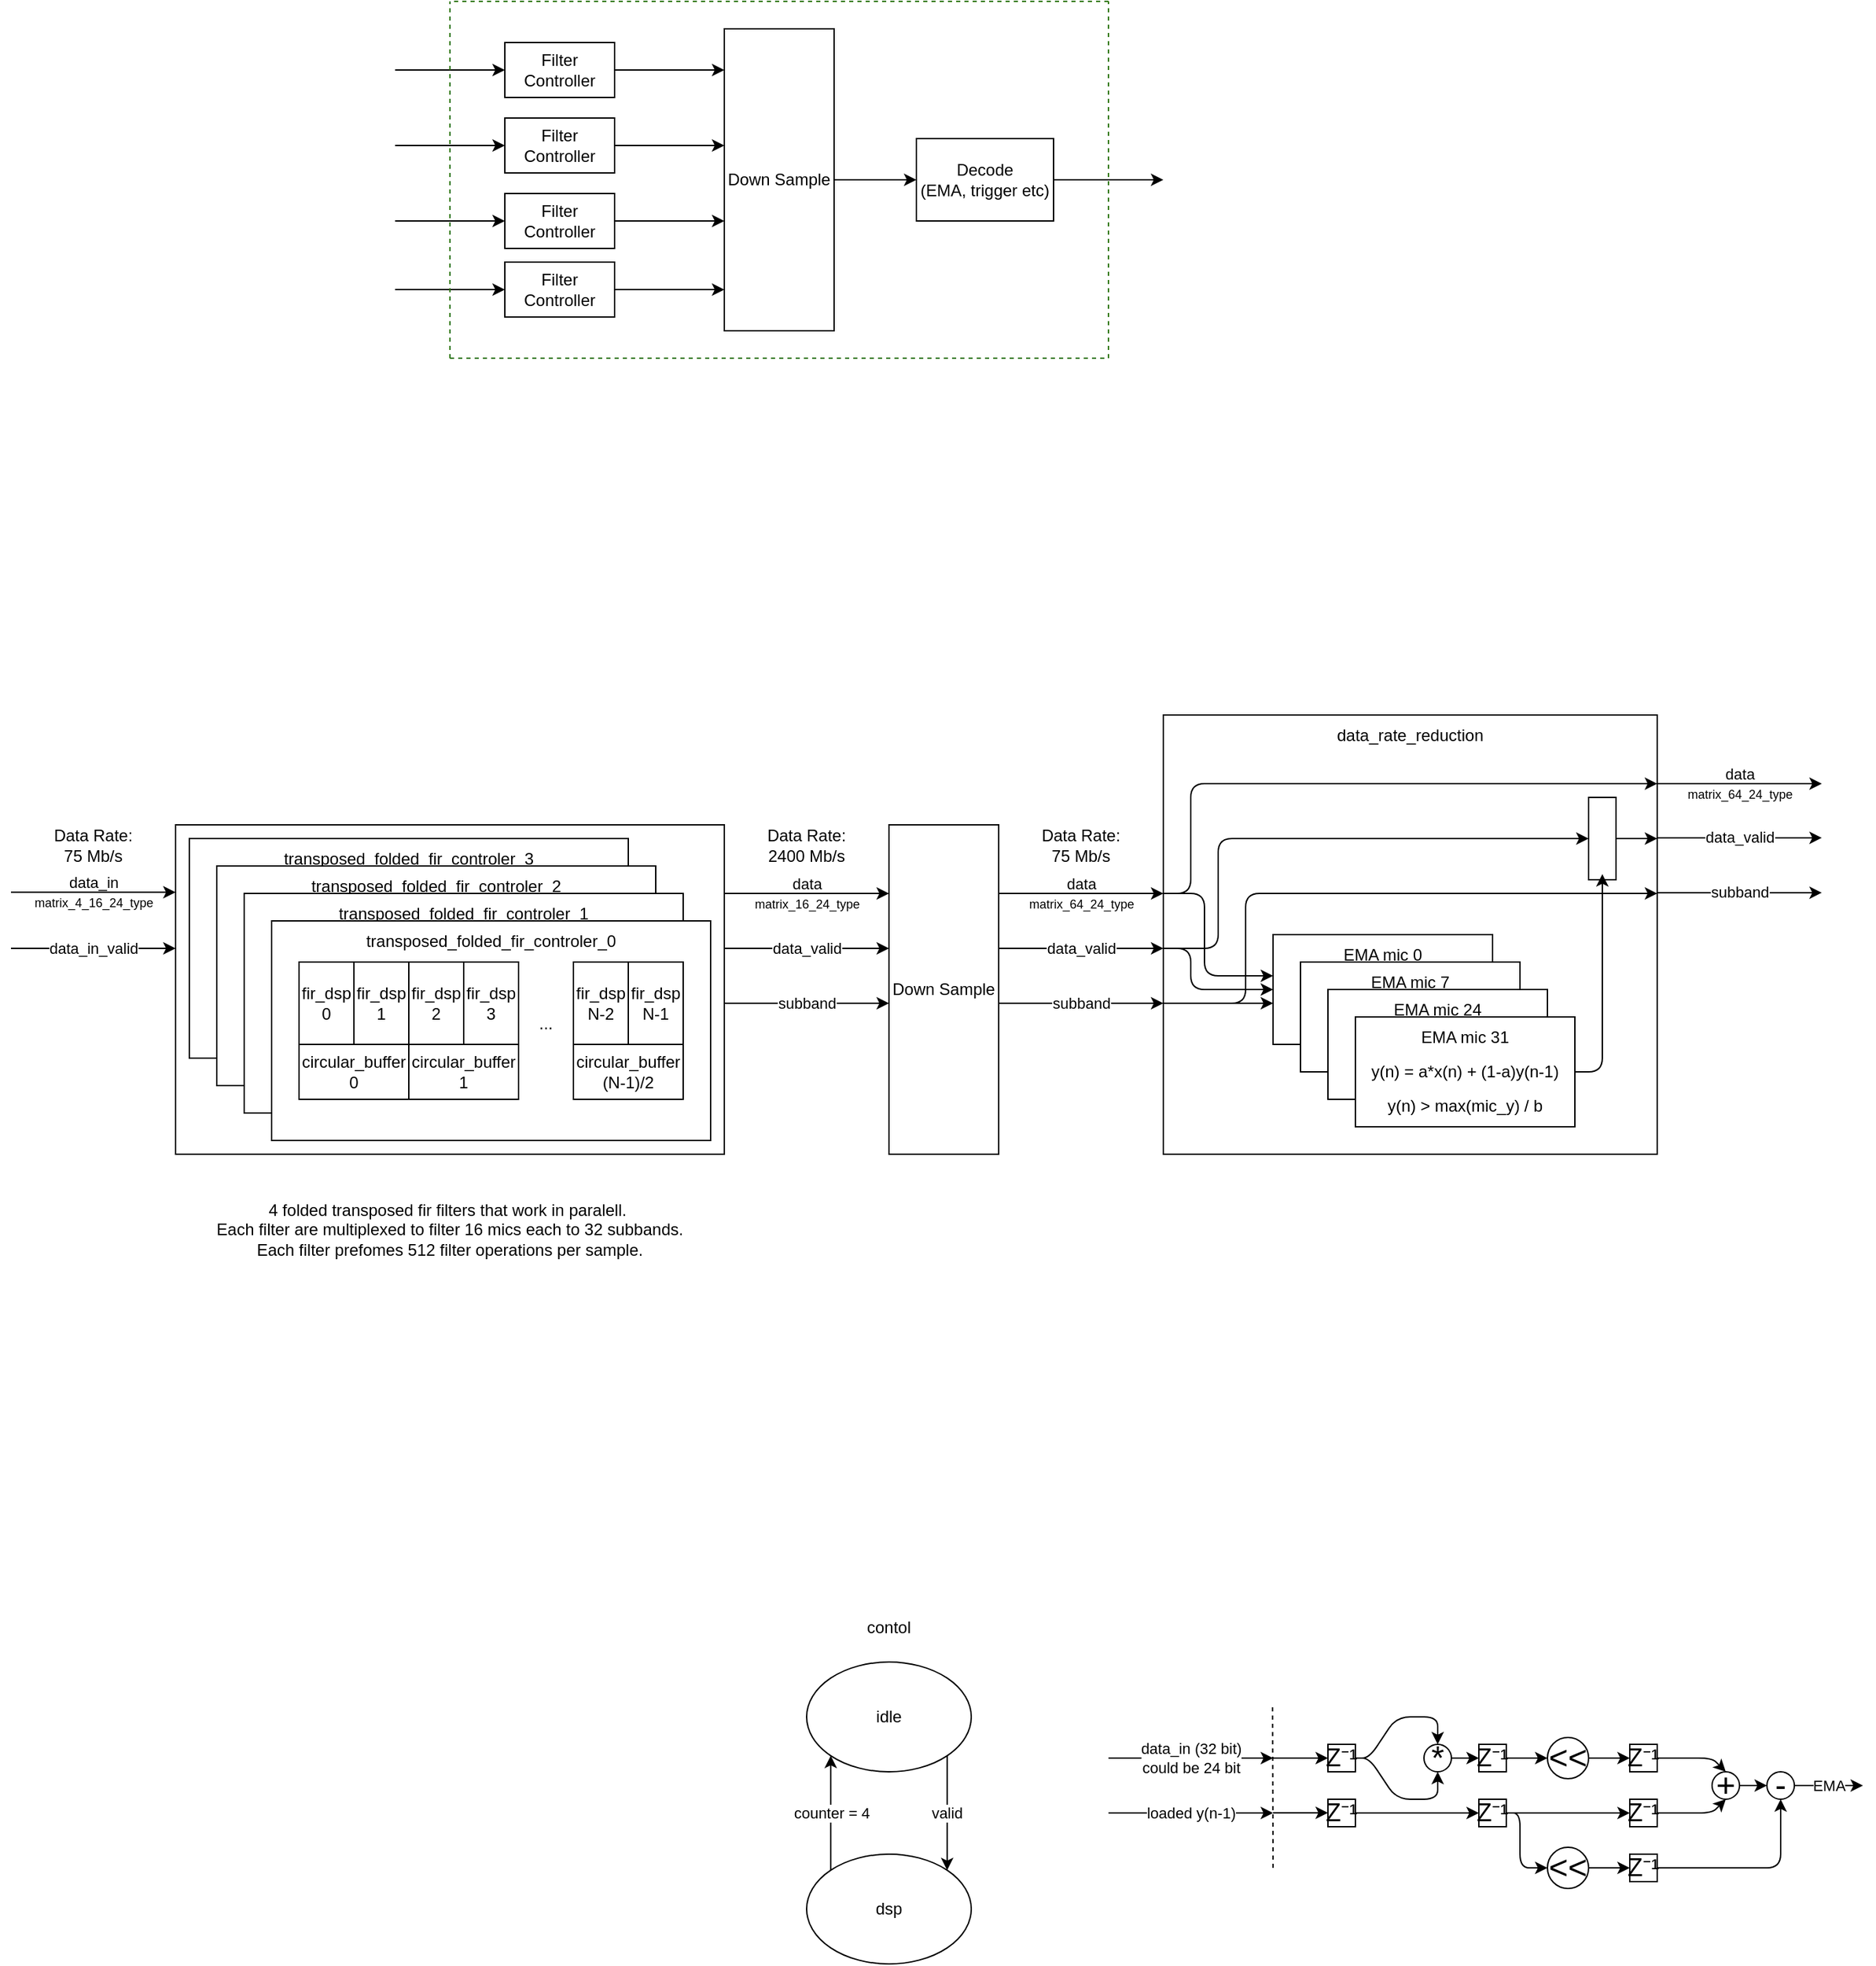 <mxfile>
    <diagram id="MvCEYH_XK5sE-I13OhJE" name="Page-1">
        <mxGraphModel dx="1256" dy="1040" grid="1" gridSize="10" guides="1" tooltips="1" connect="1" arrows="1" fold="1" page="1" pageScale="1" pageWidth="1920" pageHeight="1200" math="0" shadow="0">
            <root>
                <mxCell id="0"/>
                <mxCell id="1" parent="0"/>
                <mxCell id="140" value="" style="rounded=0;whiteSpace=wrap;html=1;" vertex="1" parent="1">
                    <mxGeometry x="880" y="600" width="360" height="320" as="geometry"/>
                </mxCell>
                <mxCell id="85" value="" style="rounded=0;whiteSpace=wrap;html=1;strokeColor=light-dark(#000000,#B3B3B3);" parent="1" vertex="1">
                    <mxGeometry x="160" y="680" width="400" height="240" as="geometry"/>
                </mxCell>
                <mxCell id="2" value="" style="edgeStyle=none;html=1;" parent="1" target="4" edge="1">
                    <mxGeometry relative="1" as="geometry">
                        <mxPoint x="320" y="130" as="sourcePoint"/>
                    </mxGeometry>
                </mxCell>
                <mxCell id="3" value="" style="edgeStyle=none;html=1;" parent="1" source="4" edge="1">
                    <mxGeometry relative="1" as="geometry">
                        <mxPoint x="560" y="130" as="targetPoint"/>
                    </mxGeometry>
                </mxCell>
                <mxCell id="4" value="Filter Controller" style="rounded=0;whiteSpace=wrap;html=1;" parent="1" vertex="1">
                    <mxGeometry x="400" y="110" width="80" height="40" as="geometry"/>
                </mxCell>
                <mxCell id="5" value="" style="edgeStyle=none;html=1;" parent="1" source="6" target="8" edge="1">
                    <mxGeometry relative="1" as="geometry"/>
                </mxCell>
                <mxCell id="6" value="Down Sample" style="rounded=0;whiteSpace=wrap;html=1;" parent="1" vertex="1">
                    <mxGeometry x="560" y="100" width="80" height="220" as="geometry"/>
                </mxCell>
                <mxCell id="7" value="" style="edgeStyle=none;html=1;" parent="1" source="8" edge="1">
                    <mxGeometry relative="1" as="geometry">
                        <mxPoint x="880" y="210" as="targetPoint"/>
                    </mxGeometry>
                </mxCell>
                <mxCell id="8" value="Decode&lt;div&gt;(EMA, trigger etc)&lt;/div&gt;" style="rounded=0;whiteSpace=wrap;html=1;" parent="1" vertex="1">
                    <mxGeometry x="700" y="180" width="100" height="60" as="geometry"/>
                </mxCell>
                <mxCell id="9" value="" style="edgeStyle=none;html=1;" parent="1" source="10" edge="1">
                    <mxGeometry relative="1" as="geometry">
                        <mxPoint x="560" y="185" as="targetPoint"/>
                    </mxGeometry>
                </mxCell>
                <mxCell id="10" value="Filter Controller" style="rounded=0;whiteSpace=wrap;html=1;" parent="1" vertex="1">
                    <mxGeometry x="400" y="165" width="80" height="40" as="geometry"/>
                </mxCell>
                <mxCell id="11" value="" style="edgeStyle=none;html=1;" parent="1" source="12" edge="1">
                    <mxGeometry relative="1" as="geometry">
                        <mxPoint x="560" y="240" as="targetPoint"/>
                    </mxGeometry>
                </mxCell>
                <mxCell id="12" value="Filter Controller" style="rounded=0;whiteSpace=wrap;html=1;" parent="1" vertex="1">
                    <mxGeometry x="400" y="220" width="80" height="40" as="geometry"/>
                </mxCell>
                <mxCell id="13" value="" style="edgeStyle=none;html=1;" parent="1" source="14" edge="1">
                    <mxGeometry relative="1" as="geometry">
                        <mxPoint x="560" y="290" as="targetPoint"/>
                    </mxGeometry>
                </mxCell>
                <mxCell id="14" value="Filter Controller" style="rounded=0;whiteSpace=wrap;html=1;" parent="1" vertex="1">
                    <mxGeometry x="400" y="270" width="80" height="40" as="geometry"/>
                </mxCell>
                <mxCell id="15" value="" style="edgeStyle=none;html=1;" parent="1" edge="1">
                    <mxGeometry relative="1" as="geometry">
                        <mxPoint x="400" y="185" as="targetPoint"/>
                        <mxPoint x="320" y="185" as="sourcePoint"/>
                    </mxGeometry>
                </mxCell>
                <mxCell id="16" value="" style="edgeStyle=none;html=1;" parent="1" edge="1">
                    <mxGeometry relative="1" as="geometry">
                        <mxPoint x="400" y="240" as="targetPoint"/>
                        <mxPoint x="320" y="240" as="sourcePoint"/>
                    </mxGeometry>
                </mxCell>
                <mxCell id="17" value="" style="edgeStyle=none;html=1;" parent="1" edge="1">
                    <mxGeometry relative="1" as="geometry">
                        <mxPoint x="400" y="290" as="targetPoint"/>
                        <mxPoint x="320" y="290" as="sourcePoint"/>
                    </mxGeometry>
                </mxCell>
                <mxCell id="18" value="" style="endArrow=none;dashed=1;html=1;fillColor=#60a917;strokeColor=#2D7600;" parent="1" edge="1">
                    <mxGeometry width="50" height="50" relative="1" as="geometry">
                        <mxPoint x="360" y="340" as="sourcePoint"/>
                        <mxPoint x="360" y="80" as="targetPoint"/>
                    </mxGeometry>
                </mxCell>
                <mxCell id="19" value="" style="endArrow=none;dashed=1;html=1;fillColor=#60a917;strokeColor=#2D7600;" parent="1" edge="1">
                    <mxGeometry width="50" height="50" relative="1" as="geometry">
                        <mxPoint x="840" y="340" as="sourcePoint"/>
                        <mxPoint x="840" y="80" as="targetPoint"/>
                    </mxGeometry>
                </mxCell>
                <mxCell id="21" value="" style="endArrow=none;dashed=1;html=1;fillColor=#60a917;strokeColor=#2D7600;" parent="1" edge="1">
                    <mxGeometry width="50" height="50" relative="1" as="geometry">
                        <mxPoint x="360" y="340" as="sourcePoint"/>
                        <mxPoint x="840" y="340" as="targetPoint"/>
                    </mxGeometry>
                </mxCell>
                <mxCell id="22" value="" style="endArrow=none;dashed=1;html=1;fillColor=#60a917;strokeColor=#2D7600;" parent="1" edge="1">
                    <mxGeometry width="50" height="50" relative="1" as="geometry">
                        <mxPoint x="840" y="80" as="sourcePoint"/>
                        <mxPoint x="360" y="80" as="targetPoint"/>
                    </mxGeometry>
                </mxCell>
                <mxCell id="45" value="Down Sample" style="rounded=0;whiteSpace=wrap;html=1;" parent="1" vertex="1">
                    <mxGeometry x="680" y="680" width="80" height="240" as="geometry"/>
                </mxCell>
                <mxCell id="46" value="data&lt;div&gt;&lt;div&gt;&lt;font style=&quot;font-size: 9px;&quot;&gt;matrix_64_24_type&lt;/font&gt;&lt;/div&gt;&lt;/div&gt;" style="endArrow=classic;html=1;labelBackgroundColor=none;" parent="1" edge="1">
                    <mxGeometry width="50" height="50" relative="1" as="geometry">
                        <mxPoint x="760" y="730" as="sourcePoint"/>
                        <mxPoint x="880" y="730" as="targetPoint"/>
                        <mxPoint as="offset"/>
                    </mxGeometry>
                </mxCell>
                <mxCell id="47" value="data_valid" style="endArrow=classic;html=1;" parent="1" edge="1">
                    <mxGeometry width="50" height="50" relative="1" as="geometry">
                        <mxPoint x="760" y="770" as="sourcePoint"/>
                        <mxPoint x="880" y="770" as="targetPoint"/>
                    </mxGeometry>
                </mxCell>
                <mxCell id="48" value="subband" style="endArrow=classic;html=1;" parent="1" edge="1">
                    <mxGeometry width="50" height="50" relative="1" as="geometry">
                        <mxPoint x="760" y="810" as="sourcePoint"/>
                        <mxPoint x="880" y="810" as="targetPoint"/>
                    </mxGeometry>
                </mxCell>
                <mxCell id="67" value="" style="rounded=0;whiteSpace=wrap;html=1;" parent="1" vertex="1">
                    <mxGeometry x="170" y="690" width="320" height="160" as="geometry"/>
                </mxCell>
                <mxCell id="68" value="transposed_folded_fir_controler_3" style="text;html=1;align=center;verticalAlign=middle;whiteSpace=wrap;rounded=0;" parent="1" vertex="1">
                    <mxGeometry x="170" y="690" width="320" height="30" as="geometry"/>
                </mxCell>
                <mxCell id="69" value="" style="rounded=0;whiteSpace=wrap;html=1;" parent="1" vertex="1">
                    <mxGeometry x="190" y="710" width="320" height="160" as="geometry"/>
                </mxCell>
                <mxCell id="70" value="transposed_folded_fir_controler_2" style="text;html=1;align=center;verticalAlign=middle;whiteSpace=wrap;rounded=0;" parent="1" vertex="1">
                    <mxGeometry x="190" y="710" width="320" height="30" as="geometry"/>
                </mxCell>
                <mxCell id="71" value="" style="rounded=0;whiteSpace=wrap;html=1;" parent="1" vertex="1">
                    <mxGeometry x="210" y="730" width="320" height="160" as="geometry"/>
                </mxCell>
                <mxCell id="72" value="transposed_folded_fir_controler_1" style="text;html=1;align=center;verticalAlign=middle;whiteSpace=wrap;rounded=0;" parent="1" vertex="1">
                    <mxGeometry x="210" y="730" width="320" height="30" as="geometry"/>
                </mxCell>
                <mxCell id="73" value="" style="rounded=0;whiteSpace=wrap;html=1;" parent="1" vertex="1">
                    <mxGeometry x="230" y="750" width="320" height="160" as="geometry"/>
                </mxCell>
                <mxCell id="74" value="transposed_folded_fir_controler_0" style="text;html=1;align=center;verticalAlign=middle;whiteSpace=wrap;rounded=0;" parent="1" vertex="1">
                    <mxGeometry x="230" y="750" width="320" height="30" as="geometry"/>
                </mxCell>
                <mxCell id="75" value="fir_dsp&lt;div&gt;0&lt;/div&gt;" style="rounded=0;whiteSpace=wrap;html=1;" parent="1" vertex="1">
                    <mxGeometry x="250" y="780" width="40" height="60" as="geometry"/>
                </mxCell>
                <mxCell id="76" value="fir_dsp&lt;div&gt;1&lt;/div&gt;" style="rounded=0;whiteSpace=wrap;html=1;" parent="1" vertex="1">
                    <mxGeometry x="290" y="780" width="40" height="60" as="geometry"/>
                </mxCell>
                <mxCell id="77" value="fir_dsp&lt;div&gt;2&lt;/div&gt;" style="rounded=0;whiteSpace=wrap;html=1;" parent="1" vertex="1">
                    <mxGeometry x="330" y="780" width="40" height="60" as="geometry"/>
                </mxCell>
                <mxCell id="78" value="fir_dsp&lt;div&gt;3&lt;/div&gt;" style="rounded=0;whiteSpace=wrap;html=1;" parent="1" vertex="1">
                    <mxGeometry x="370" y="780" width="40" height="60" as="geometry"/>
                </mxCell>
                <mxCell id="79" value="fir_dsp&lt;div&gt;N-2&lt;/div&gt;" style="rounded=0;whiteSpace=wrap;html=1;" parent="1" vertex="1">
                    <mxGeometry x="450" y="780" width="40" height="60" as="geometry"/>
                </mxCell>
                <mxCell id="80" value="fir_dsp&lt;div&gt;N-1&lt;/div&gt;" style="rounded=0;whiteSpace=wrap;html=1;" parent="1" vertex="1">
                    <mxGeometry x="490" y="780" width="40" height="60" as="geometry"/>
                </mxCell>
                <mxCell id="81" value="..." style="text;html=1;align=center;verticalAlign=middle;whiteSpace=wrap;rounded=0;" parent="1" vertex="1">
                    <mxGeometry x="410" y="810" width="40" height="30" as="geometry"/>
                </mxCell>
                <mxCell id="82" value="circular_buffer&lt;div&gt;0&lt;/div&gt;" style="rounded=0;whiteSpace=wrap;html=1;" parent="1" vertex="1">
                    <mxGeometry x="250" y="840" width="80" height="40" as="geometry"/>
                </mxCell>
                <mxCell id="83" value="circular_buffer&lt;div&gt;1&lt;/div&gt;" style="rounded=0;whiteSpace=wrap;html=1;" parent="1" vertex="1">
                    <mxGeometry x="330" y="840" width="80" height="40" as="geometry"/>
                </mxCell>
                <mxCell id="84" value="circular_buffer&lt;div&gt;(N-1)/2&lt;/div&gt;" style="rounded=0;whiteSpace=wrap;html=1;" parent="1" vertex="1">
                    <mxGeometry x="450" y="840" width="80" height="40" as="geometry"/>
                </mxCell>
                <mxCell id="86" value="data_in&lt;div&gt;&lt;font style=&quot;font-size: 9px;&quot;&gt;matrix_4_16_24_type&lt;/font&gt;&lt;/div&gt;" style="endArrow=classic;html=1;labelBackgroundColor=none;" parent="1" edge="1">
                    <mxGeometry width="50" height="50" relative="1" as="geometry">
                        <mxPoint x="40" y="729.17" as="sourcePoint"/>
                        <mxPoint x="160" y="729.17" as="targetPoint"/>
                        <mxPoint as="offset"/>
                    </mxGeometry>
                </mxCell>
                <mxCell id="87" value="data_in_valid" style="endArrow=classic;html=1;" parent="1" edge="1">
                    <mxGeometry width="50" height="50" relative="1" as="geometry">
                        <mxPoint x="40" y="770" as="sourcePoint"/>
                        <mxPoint x="160" y="770" as="targetPoint"/>
                    </mxGeometry>
                </mxCell>
                <mxCell id="88" value="data&lt;div&gt;&lt;div&gt;&lt;font style=&quot;font-size: 9px;&quot;&gt;matrix_16_24_type&lt;/font&gt;&lt;/div&gt;&lt;/div&gt;" style="endArrow=classic;html=1;labelBackgroundColor=none;" parent="1" edge="1">
                    <mxGeometry width="50" height="50" relative="1" as="geometry">
                        <mxPoint x="560" y="730" as="sourcePoint"/>
                        <mxPoint x="680" y="730" as="targetPoint"/>
                        <mxPoint as="offset"/>
                    </mxGeometry>
                </mxCell>
                <mxCell id="89" value="data_valid" style="endArrow=classic;html=1;" parent="1" edge="1">
                    <mxGeometry width="50" height="50" relative="1" as="geometry">
                        <mxPoint x="560" y="770" as="sourcePoint"/>
                        <mxPoint x="680" y="770" as="targetPoint"/>
                    </mxGeometry>
                </mxCell>
                <mxCell id="90" value="subband" style="endArrow=classic;html=1;" parent="1" edge="1">
                    <mxGeometry width="50" height="50" relative="1" as="geometry">
                        <mxPoint x="560" y="810" as="sourcePoint"/>
                        <mxPoint x="680" y="810" as="targetPoint"/>
                    </mxGeometry>
                </mxCell>
                <mxCell id="92" value="Data Rate:&lt;div&gt;75 Mb/s&lt;/div&gt;" style="text;html=1;align=center;verticalAlign=middle;whiteSpace=wrap;rounded=0;" parent="1" vertex="1">
                    <mxGeometry x="40" y="680" width="120" height="30" as="geometry"/>
                </mxCell>
                <mxCell id="93" value="Data Rate:&lt;div&gt;2400 Mb/s&lt;/div&gt;" style="text;html=1;align=center;verticalAlign=middle;whiteSpace=wrap;rounded=0;" parent="1" vertex="1">
                    <mxGeometry x="560" y="680" width="120" height="30" as="geometry"/>
                </mxCell>
                <mxCell id="94" value="Data Rate:&lt;div&gt;75 Mb/s&lt;/div&gt;" style="text;html=1;align=center;verticalAlign=middle;whiteSpace=wrap;rounded=0;" parent="1" vertex="1">
                    <mxGeometry x="760" y="680" width="120" height="30" as="geometry"/>
                </mxCell>
                <mxCell id="99" value="data_rate_reduction" style="text;html=1;align=center;verticalAlign=middle;whiteSpace=wrap;rounded=0;" parent="1" vertex="1">
                    <mxGeometry x="900" y="600" width="320" height="30" as="geometry"/>
                </mxCell>
                <mxCell id="111" value="data&lt;div&gt;&lt;div&gt;&lt;font style=&quot;font-size: 9px;&quot;&gt;matrix_64_24_type&lt;/font&gt;&lt;/div&gt;&lt;/div&gt;" style="endArrow=classic;html=1;labelBackgroundColor=none;" parent="1" edge="1">
                    <mxGeometry width="50" height="50" relative="1" as="geometry">
                        <mxPoint x="1240" y="650" as="sourcePoint"/>
                        <mxPoint x="1360" y="650" as="targetPoint"/>
                        <mxPoint as="offset"/>
                    </mxGeometry>
                </mxCell>
                <mxCell id="113" value="subband" style="endArrow=classic;html=1;" parent="1" edge="1">
                    <mxGeometry width="50" height="50" relative="1" as="geometry">
                        <mxPoint x="1240" y="729.46" as="sourcePoint"/>
                        <mxPoint x="1360" y="729.46" as="targetPoint"/>
                    </mxGeometry>
                </mxCell>
                <mxCell id="114" value="data_valid" style="endArrow=classic;html=1;" parent="1" edge="1">
                    <mxGeometry width="50" height="50" relative="1" as="geometry">
                        <mxPoint x="1240" y="689.46" as="sourcePoint"/>
                        <mxPoint x="1360" y="689.46" as="targetPoint"/>
                    </mxGeometry>
                </mxCell>
                <mxCell id="116" value="4 folded transposed fir filters that work in paralell.&amp;nbsp;&lt;div&gt;Each filter are multiplexed to filter 16 mics each to 32 subbands.&lt;/div&gt;&lt;div&gt;Each filter prefomes 512 filter operations per sample.&lt;/div&gt;" style="text;html=1;align=center;verticalAlign=middle;whiteSpace=wrap;rounded=0;" parent="1" vertex="1">
                    <mxGeometry x="160" y="930" width="400" height="90" as="geometry"/>
                </mxCell>
                <mxCell id="117" value="" style="externalPins=0;recursiveResize=0;shadow=0;dashed=0;align=center;html=1;strokeWidth=1;shape=mxgraph.rtl.abstract.entity;container=1;collapsible=0;kind=sequential;drawPins=0;left=3;right=2;bottom=0;top=0;" vertex="1" parent="1">
                    <mxGeometry x="960" y="760" width="160" height="80" as="geometry"/>
                </mxCell>
                <mxCell id="119" value="EMA mic 0" style="text;html=1;align=center;verticalAlign=middle;whiteSpace=wrap;rounded=0;" vertex="1" parent="117">
                    <mxGeometry width="160" height="30" as="geometry"/>
                </mxCell>
                <mxCell id="121" value="" style="externalPins=0;recursiveResize=0;shadow=0;dashed=0;align=center;html=1;strokeWidth=1;shape=mxgraph.rtl.abstract.entity;container=1;collapsible=0;kind=sequential;drawPins=0;left=3;right=2;bottom=0;top=0;" vertex="1" parent="117">
                    <mxGeometry x="20" y="20" width="160" height="80" as="geometry"/>
                </mxCell>
                <mxCell id="126" value="EMA mic 7" style="text;html=1;align=center;verticalAlign=middle;whiteSpace=wrap;rounded=0;" vertex="1" parent="121">
                    <mxGeometry width="160" height="30" as="geometry"/>
                </mxCell>
                <mxCell id="123" value="" style="externalPins=0;recursiveResize=0;shadow=0;dashed=0;align=center;html=1;strokeWidth=1;shape=mxgraph.rtl.abstract.entity;container=1;collapsible=0;kind=sequential;drawPins=0;left=3;right=2;bottom=0;top=0;" vertex="1" parent="1">
                    <mxGeometry x="1000" y="800" width="160" height="80" as="geometry"/>
                </mxCell>
                <mxCell id="124" value="EMA mic 24" style="text;html=1;align=center;verticalAlign=middle;whiteSpace=wrap;rounded=0;" vertex="1" parent="123">
                    <mxGeometry width="160" height="30" as="geometry"/>
                </mxCell>
                <mxCell id="125" value="" style="externalPins=0;recursiveResize=0;shadow=0;dashed=0;align=center;html=1;strokeWidth=1;shape=mxgraph.rtl.abstract.entity;container=1;collapsible=0;kind=sequential;drawPins=0;left=3;right=2;bottom=0;top=0;" vertex="1" parent="123">
                    <mxGeometry x="20" y="20" width="160" height="80" as="geometry"/>
                </mxCell>
                <mxCell id="127" value="EMA mic 31" style="text;html=1;align=center;verticalAlign=middle;whiteSpace=wrap;rounded=0;" vertex="1" parent="125">
                    <mxGeometry width="160" height="30" as="geometry"/>
                </mxCell>
                <mxCell id="128" value="y(n) = a*x(n) + (1-a)y(n-1)" style="text;html=1;align=center;verticalAlign=middle;whiteSpace=wrap;rounded=0;" vertex="1" parent="125">
                    <mxGeometry x="10" y="25" width="140" height="30" as="geometry"/>
                </mxCell>
                <mxCell id="129" value="y(n) &amp;gt; max(mic_y) / b" style="text;html=1;align=center;verticalAlign=middle;whiteSpace=wrap;rounded=0;" vertex="1" parent="125">
                    <mxGeometry y="50" width="160" height="30" as="geometry"/>
                </mxCell>
                <mxCell id="139" style="edgeStyle=none;html=1;" edge="1" parent="1" source="131">
                    <mxGeometry relative="1" as="geometry">
                        <mxPoint x="1240" y="690" as="targetPoint"/>
                    </mxGeometry>
                </mxCell>
                <mxCell id="131" value="" style="externalPins=0;recursiveResize=0;shadow=0;dashed=0;align=center;html=1;strokeWidth=1;shape=mxgraph.rtl.abstract.entity;container=1;collapsible=0;kind=mux;drawPins=0;left=4;right=1;bottom=0;top=0;" vertex="1" parent="1">
                    <mxGeometry x="1190" y="660" width="20" height="60" as="geometry"/>
                </mxCell>
                <mxCell id="134" value="" style="endArrow=classic;html=1;entryX=0;entryY=0;entryDx=0;entryDy=30;entryPerimeter=0;" edge="1" parent="1" target="131">
                    <mxGeometry width="50" height="50" relative="1" as="geometry">
                        <mxPoint x="880" y="770" as="sourcePoint"/>
                        <mxPoint x="960" y="770" as="targetPoint"/>
                        <Array as="points">
                            <mxPoint x="920" y="770"/>
                            <mxPoint x="920" y="690"/>
                        </Array>
                    </mxGeometry>
                </mxCell>
                <mxCell id="135" value="" style="endArrow=classic;html=1;" edge="1" parent="1">
                    <mxGeometry width="50" height="50" relative="1" as="geometry">
                        <mxPoint x="880" y="810" as="sourcePoint"/>
                        <mxPoint x="1240" y="730" as="targetPoint"/>
                        <Array as="points">
                            <mxPoint x="940" y="810"/>
                            <mxPoint x="940" y="730"/>
                        </Array>
                    </mxGeometry>
                </mxCell>
                <mxCell id="137" value="" style="endArrow=classic;html=1;" edge="1" parent="1">
                    <mxGeometry width="50" height="50" relative="1" as="geometry">
                        <mxPoint x="880" y="730" as="sourcePoint"/>
                        <mxPoint x="1240" y="650" as="targetPoint"/>
                        <Array as="points">
                            <mxPoint x="900" y="730"/>
                            <mxPoint x="900" y="650"/>
                        </Array>
                    </mxGeometry>
                </mxCell>
                <mxCell id="138" value="" style="endArrow=classic;html=1;entryX=0.502;entryY=0.932;entryDx=0;entryDy=0;entryPerimeter=0;" edge="1" parent="1" target="131">
                    <mxGeometry width="50" height="50" relative="1" as="geometry">
                        <mxPoint x="1180" y="860" as="sourcePoint"/>
                        <mxPoint x="1200" y="720" as="targetPoint"/>
                        <Array as="points">
                            <mxPoint x="1200" y="860"/>
                        </Array>
                    </mxGeometry>
                </mxCell>
                <mxCell id="141" value="" style="endArrow=classic;html=1;" edge="1" parent="1">
                    <mxGeometry width="50" height="50" relative="1" as="geometry">
                        <mxPoint x="880" y="810" as="sourcePoint"/>
                        <mxPoint x="960" y="810" as="targetPoint"/>
                    </mxGeometry>
                </mxCell>
                <mxCell id="142" value="" style="endArrow=classic;html=1;" edge="1" parent="1">
                    <mxGeometry width="50" height="50" relative="1" as="geometry">
                        <mxPoint x="880" y="770" as="sourcePoint"/>
                        <mxPoint x="960" y="800" as="targetPoint"/>
                        <Array as="points">
                            <mxPoint x="900" y="770"/>
                            <mxPoint x="900" y="800"/>
                        </Array>
                    </mxGeometry>
                </mxCell>
                <mxCell id="143" value="" style="endArrow=classic;html=1;" edge="1" parent="1">
                    <mxGeometry width="50" height="50" relative="1" as="geometry">
                        <mxPoint x="880" y="730" as="sourcePoint"/>
                        <mxPoint x="960" y="790" as="targetPoint"/>
                        <Array as="points">
                            <mxPoint x="910" y="730"/>
                            <mxPoint x="910" y="790"/>
                        </Array>
                    </mxGeometry>
                </mxCell>
                <mxCell id="145" value="data_in (32 bit)&lt;div&gt;could be 24 bit&lt;/div&gt;" style="endArrow=classic;html=1;" edge="1" parent="1">
                    <mxGeometry width="50" height="50" relative="1" as="geometry">
                        <mxPoint x="840" y="1360" as="sourcePoint"/>
                        <mxPoint x="960" y="1360" as="targetPoint"/>
                    </mxGeometry>
                </mxCell>
                <mxCell id="146" value="" style="endArrow=none;dashed=1;html=1;" edge="1" parent="1">
                    <mxGeometry width="50" height="50" relative="1" as="geometry">
                        <mxPoint x="960" y="1440" as="sourcePoint"/>
                        <mxPoint x="959.62" y="1320" as="targetPoint"/>
                    </mxGeometry>
                </mxCell>
                <mxCell id="147" value="" style="endArrow=classic;html=1;entryX=0.5;entryY=1;entryDx=0;entryDy=0;exitX=1;exitY=0.5;exitDx=0;exitDy=0;" edge="1" parent="1" source="151" target="148">
                    <mxGeometry width="50" height="50" relative="1" as="geometry">
                        <mxPoint x="1050" y="1360" as="sourcePoint"/>
                        <mxPoint x="1070" y="1360" as="targetPoint"/>
                        <Array as="points">
                            <mxPoint x="1030" y="1360"/>
                            <mxPoint x="1050" y="1390"/>
                            <mxPoint x="1080" y="1390"/>
                        </Array>
                    </mxGeometry>
                </mxCell>
                <mxCell id="165" style="edgeStyle=none;html=1;entryX=0;entryY=0.5;entryDx=0;entryDy=0;" edge="1" parent="1" source="148" target="154">
                    <mxGeometry relative="1" as="geometry"/>
                </mxCell>
                <mxCell id="148" value="&lt;font style=&quot;font-size: 24px;&quot;&gt;*&lt;/font&gt;" style="ellipse;whiteSpace=wrap;html=1;aspect=fixed;" vertex="1" parent="1">
                    <mxGeometry x="1070" y="1350" width="20" height="20" as="geometry"/>
                </mxCell>
                <mxCell id="149" value="" style="endArrow=classic;html=1;entryX=0.5;entryY=0;entryDx=0;entryDy=0;exitX=1;exitY=0.5;exitDx=0;exitDy=0;" edge="1" parent="1" source="151" target="148">
                    <mxGeometry width="50" height="50" relative="1" as="geometry">
                        <mxPoint x="990" y="1360" as="sourcePoint"/>
                        <mxPoint x="1080" y="1320" as="targetPoint"/>
                        <Array as="points">
                            <mxPoint x="1030" y="1360"/>
                            <mxPoint x="1050" y="1330"/>
                            <mxPoint x="1080" y="1330"/>
                        </Array>
                    </mxGeometry>
                </mxCell>
                <mxCell id="151" value="&lt;font style=&quot;font-size: 18px;&quot;&gt;Z⁻¹&lt;/font&gt;" style="whiteSpace=wrap;html=1;aspect=fixed;fontSize=12;" vertex="1" parent="1">
                    <mxGeometry x="1000" y="1350" width="20" height="20" as="geometry"/>
                </mxCell>
                <mxCell id="153" value="loaded y(n-1)" style="endArrow=classic;html=1;" edge="1" parent="1">
                    <mxGeometry width="50" height="50" relative="1" as="geometry">
                        <mxPoint x="840" y="1400" as="sourcePoint"/>
                        <mxPoint x="960" y="1400" as="targetPoint"/>
                    </mxGeometry>
                </mxCell>
                <mxCell id="166" style="edgeStyle=none;html=1;entryX=0;entryY=0.5;entryDx=0;entryDy=0;" edge="1" parent="1" source="154" target="156">
                    <mxGeometry relative="1" as="geometry"/>
                </mxCell>
                <mxCell id="154" value="&lt;font style=&quot;font-size: 18px;&quot;&gt;Z⁻¹&lt;/font&gt;" style="whiteSpace=wrap;html=1;aspect=fixed;fontSize=12;" vertex="1" parent="1">
                    <mxGeometry x="1110" y="1350" width="20" height="20" as="geometry"/>
                </mxCell>
                <mxCell id="179" style="edgeStyle=none;html=1;entryX=0.5;entryY=0;entryDx=0;entryDy=0;" edge="1" parent="1" source="155" target="176">
                    <mxGeometry relative="1" as="geometry">
                        <Array as="points">
                            <mxPoint x="1280" y="1360"/>
                        </Array>
                    </mxGeometry>
                </mxCell>
                <mxCell id="155" value="&lt;font style=&quot;font-size: 18px;&quot;&gt;Z⁻¹&lt;/font&gt;" style="whiteSpace=wrap;html=1;aspect=fixed;fontSize=12;" vertex="1" parent="1">
                    <mxGeometry x="1220" y="1350" width="20" height="20" as="geometry"/>
                </mxCell>
                <mxCell id="167" style="edgeStyle=none;html=1;entryX=0;entryY=0.5;entryDx=0;entryDy=0;" edge="1" parent="1" source="156" target="155">
                    <mxGeometry relative="1" as="geometry"/>
                </mxCell>
                <mxCell id="156" value="&lt;span style=&quot;font-size: 24px;&quot;&gt;&amp;lt;&amp;lt;&lt;/span&gt;" style="ellipse;whiteSpace=wrap;html=1;aspect=fixed;" vertex="1" parent="1">
                    <mxGeometry x="1160" y="1345" width="30" height="30" as="geometry"/>
                </mxCell>
                <mxCell id="170" style="edgeStyle=none;html=1;entryX=0;entryY=0.5;entryDx=0;entryDy=0;" edge="1" parent="1" source="157" target="158">
                    <mxGeometry relative="1" as="geometry"/>
                </mxCell>
                <mxCell id="157" value="&lt;font style=&quot;font-size: 18px;&quot;&gt;Z⁻¹&lt;/font&gt;" style="whiteSpace=wrap;html=1;aspect=fixed;fontSize=12;" vertex="1" parent="1">
                    <mxGeometry x="1000" y="1390" width="20" height="20" as="geometry"/>
                </mxCell>
                <mxCell id="173" style="edgeStyle=none;html=1;" edge="1" parent="1" source="158">
                    <mxGeometry relative="1" as="geometry">
                        <mxPoint x="1160" y="1440" as="targetPoint"/>
                        <Array as="points">
                            <mxPoint x="1140" y="1400"/>
                            <mxPoint x="1140" y="1440"/>
                        </Array>
                    </mxGeometry>
                </mxCell>
                <mxCell id="177" style="edgeStyle=none;html=1;entryX=0;entryY=0.5;entryDx=0;entryDy=0;" edge="1" parent="1" source="158" target="159">
                    <mxGeometry relative="1" as="geometry"/>
                </mxCell>
                <mxCell id="158" value="&lt;font style=&quot;font-size: 18px;&quot;&gt;Z⁻¹&lt;/font&gt;" style="whiteSpace=wrap;html=1;aspect=fixed;fontSize=12;" vertex="1" parent="1">
                    <mxGeometry x="1110" y="1390" width="20" height="20" as="geometry"/>
                </mxCell>
                <mxCell id="180" style="edgeStyle=none;html=1;entryX=0.5;entryY=1;entryDx=0;entryDy=0;" edge="1" parent="1" source="159" target="176">
                    <mxGeometry relative="1" as="geometry">
                        <Array as="points">
                            <mxPoint x="1280" y="1400"/>
                        </Array>
                    </mxGeometry>
                </mxCell>
                <mxCell id="159" value="&lt;font style=&quot;font-size: 18px;&quot;&gt;Z⁻¹&lt;/font&gt;" style="whiteSpace=wrap;html=1;aspect=fixed;fontSize=12;" vertex="1" parent="1">
                    <mxGeometry x="1220" y="1390" width="20" height="20" as="geometry"/>
                </mxCell>
                <mxCell id="181" style="edgeStyle=none;html=1;entryX=0.5;entryY=1;entryDx=0;entryDy=0;" edge="1" parent="1" source="162" target="182">
                    <mxGeometry relative="1" as="geometry">
                        <mxPoint x="1320.0" y="1410" as="targetPoint"/>
                        <Array as="points">
                            <mxPoint x="1330" y="1440"/>
                        </Array>
                    </mxGeometry>
                </mxCell>
                <mxCell id="162" value="&lt;font style=&quot;font-size: 18px;&quot;&gt;Z⁻¹&lt;/font&gt;" style="whiteSpace=wrap;html=1;aspect=fixed;fontSize=12;" vertex="1" parent="1">
                    <mxGeometry x="1220" y="1430" width="20" height="20" as="geometry"/>
                </mxCell>
                <mxCell id="178" style="edgeStyle=none;html=1;entryX=0;entryY=0.5;entryDx=0;entryDy=0;" edge="1" parent="1" source="163" target="162">
                    <mxGeometry relative="1" as="geometry"/>
                </mxCell>
                <mxCell id="163" value="&lt;span style=&quot;font-size: 24px;&quot;&gt;&amp;lt;&amp;lt;&lt;/span&gt;" style="ellipse;whiteSpace=wrap;html=1;aspect=fixed;" vertex="1" parent="1">
                    <mxGeometry x="1160" y="1425" width="30" height="30" as="geometry"/>
                </mxCell>
                <mxCell id="168" value="" style="endArrow=classic;html=1;" edge="1" parent="1">
                    <mxGeometry width="50" height="50" relative="1" as="geometry">
                        <mxPoint x="960" y="1360" as="sourcePoint"/>
                        <mxPoint x="1000" y="1360" as="targetPoint"/>
                    </mxGeometry>
                </mxCell>
                <mxCell id="169" value="" style="endArrow=classic;html=1;" edge="1" parent="1">
                    <mxGeometry width="50" height="50" relative="1" as="geometry">
                        <mxPoint x="960" y="1399.87" as="sourcePoint"/>
                        <mxPoint x="1000" y="1399.87" as="targetPoint"/>
                    </mxGeometry>
                </mxCell>
                <mxCell id="183" style="edgeStyle=none;html=1;entryX=0;entryY=0.5;entryDx=0;entryDy=0;" edge="1" parent="1" source="176" target="182">
                    <mxGeometry relative="1" as="geometry"/>
                </mxCell>
                <mxCell id="176" value="&lt;font style=&quot;font-size: 24px;&quot;&gt;+&lt;/font&gt;" style="ellipse;whiteSpace=wrap;html=1;aspect=fixed;" vertex="1" parent="1">
                    <mxGeometry x="1280" y="1370" width="20" height="20" as="geometry"/>
                </mxCell>
                <mxCell id="184" value="EMA" style="edgeStyle=none;html=1;" edge="1" parent="1" source="182">
                    <mxGeometry relative="1" as="geometry">
                        <mxPoint x="1390.0" y="1380" as="targetPoint"/>
                    </mxGeometry>
                </mxCell>
                <mxCell id="182" value="&lt;font style=&quot;font-size: 24px;&quot;&gt;-&lt;/font&gt;" style="ellipse;whiteSpace=wrap;html=1;aspect=fixed;" vertex="1" parent="1">
                    <mxGeometry x="1320" y="1370" width="20" height="20" as="geometry"/>
                </mxCell>
                <mxCell id="188" value="valid" style="edgeStyle=none;html=1;exitX=1;exitY=1;exitDx=0;exitDy=0;entryX=1;entryY=0;entryDx=0;entryDy=0;" edge="1" parent="1" source="186" target="187">
                    <mxGeometry relative="1" as="geometry"/>
                </mxCell>
                <mxCell id="186" value="&lt;span style=&quot;font-weight: normal;&quot;&gt;&lt;font&gt;idle&lt;/font&gt;&lt;/span&gt;" style="ellipse;whiteSpace=wrap;html=1;fontStyle=1" vertex="1" parent="1">
                    <mxGeometry x="620" y="1290" width="120" height="80" as="geometry"/>
                </mxCell>
                <mxCell id="187" value="dsp" style="ellipse;whiteSpace=wrap;html=1;" vertex="1" parent="1">
                    <mxGeometry x="620" y="1430" width="120" height="80" as="geometry"/>
                </mxCell>
                <mxCell id="189" value="counter = 4" style="edgeStyle=none;html=1;exitX=0;exitY=0;exitDx=0;exitDy=0;entryX=0;entryY=1;entryDx=0;entryDy=0;" edge="1" parent="1" source="187" target="186">
                    <mxGeometry relative="1" as="geometry"/>
                </mxCell>
                <mxCell id="190" value="contol" style="text;html=1;align=center;verticalAlign=middle;whiteSpace=wrap;rounded=0;" vertex="1" parent="1">
                    <mxGeometry x="650" y="1250" width="60" height="30" as="geometry"/>
                </mxCell>
            </root>
        </mxGraphModel>
    </diagram>
</mxfile>